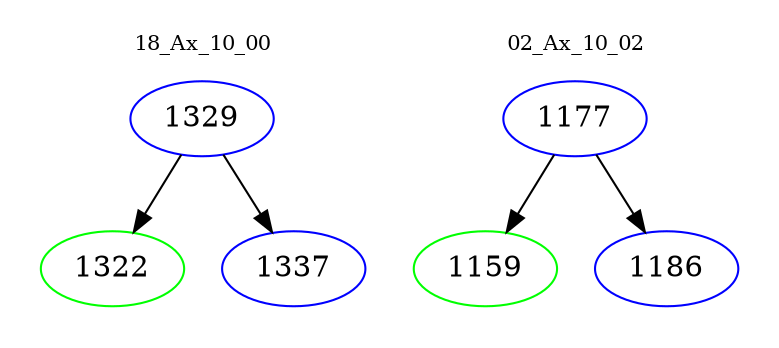 digraph{
subgraph cluster_0 {
color = white
label = "18_Ax_10_00";
fontsize=10;
T0_1329 [label="1329", color="blue"]
T0_1329 -> T0_1322 [color="black"]
T0_1322 [label="1322", color="green"]
T0_1329 -> T0_1337 [color="black"]
T0_1337 [label="1337", color="blue"]
}
subgraph cluster_1 {
color = white
label = "02_Ax_10_02";
fontsize=10;
T1_1177 [label="1177", color="blue"]
T1_1177 -> T1_1159 [color="black"]
T1_1159 [label="1159", color="green"]
T1_1177 -> T1_1186 [color="black"]
T1_1186 [label="1186", color="blue"]
}
}

